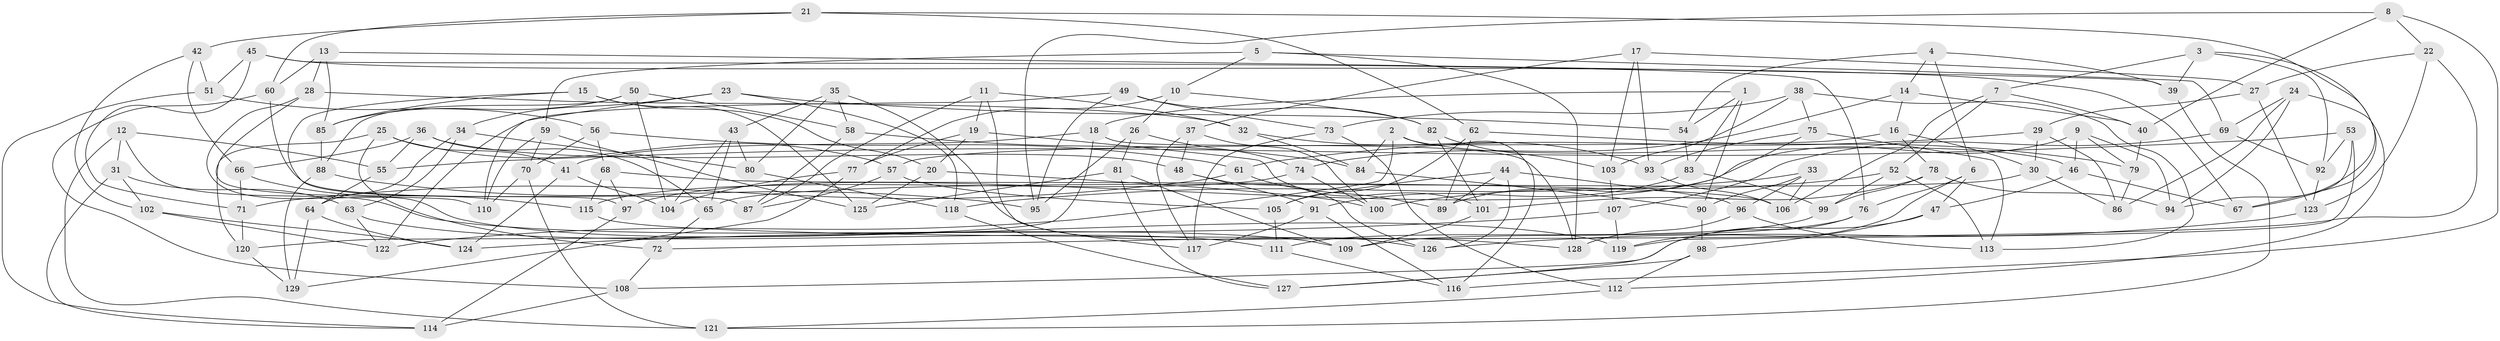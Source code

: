 // coarse degree distribution, {6: 0.275, 8: 0.15, 7: 0.275, 9: 0.1, 5: 0.125, 4: 0.025, 10: 0.05}
// Generated by graph-tools (version 1.1) at 2025/38/03/04/25 23:38:19]
// undirected, 129 vertices, 258 edges
graph export_dot {
  node [color=gray90,style=filled];
  1;
  2;
  3;
  4;
  5;
  6;
  7;
  8;
  9;
  10;
  11;
  12;
  13;
  14;
  15;
  16;
  17;
  18;
  19;
  20;
  21;
  22;
  23;
  24;
  25;
  26;
  27;
  28;
  29;
  30;
  31;
  32;
  33;
  34;
  35;
  36;
  37;
  38;
  39;
  40;
  41;
  42;
  43;
  44;
  45;
  46;
  47;
  48;
  49;
  50;
  51;
  52;
  53;
  54;
  55;
  56;
  57;
  58;
  59;
  60;
  61;
  62;
  63;
  64;
  65;
  66;
  67;
  68;
  69;
  70;
  71;
  72;
  73;
  74;
  75;
  76;
  77;
  78;
  79;
  80;
  81;
  82;
  83;
  84;
  85;
  86;
  87;
  88;
  89;
  90;
  91;
  92;
  93;
  94;
  95;
  96;
  97;
  98;
  99;
  100;
  101;
  102;
  103;
  104;
  105;
  106;
  107;
  108;
  109;
  110;
  111;
  112;
  113;
  114;
  115;
  116;
  117;
  118;
  119;
  120;
  121;
  122;
  123;
  124;
  125;
  126;
  127;
  128;
  129;
  1 -- 54;
  1 -- 83;
  1 -- 90;
  1 -- 18;
  2 -- 122;
  2 -- 46;
  2 -- 116;
  2 -- 84;
  3 -- 67;
  3 -- 92;
  3 -- 39;
  3 -- 7;
  4 -- 14;
  4 -- 54;
  4 -- 39;
  4 -- 6;
  5 -- 128;
  5 -- 10;
  5 -- 59;
  5 -- 69;
  6 -- 119;
  6 -- 76;
  6 -- 47;
  7 -- 52;
  7 -- 40;
  7 -- 106;
  8 -- 95;
  8 -- 116;
  8 -- 40;
  8 -- 22;
  9 -- 79;
  9 -- 94;
  9 -- 97;
  9 -- 46;
  10 -- 26;
  10 -- 82;
  10 -- 77;
  11 -- 32;
  11 -- 19;
  11 -- 87;
  11 -- 117;
  12 -- 31;
  12 -- 55;
  12 -- 121;
  12 -- 109;
  13 -- 28;
  13 -- 60;
  13 -- 39;
  13 -- 85;
  14 -- 74;
  14 -- 40;
  14 -- 16;
  15 -- 125;
  15 -- 97;
  15 -- 85;
  15 -- 20;
  16 -- 57;
  16 -- 78;
  16 -- 30;
  17 -- 27;
  17 -- 93;
  17 -- 103;
  17 -- 37;
  18 -- 128;
  18 -- 120;
  18 -- 41;
  19 -- 101;
  19 -- 20;
  19 -- 77;
  20 -- 125;
  20 -- 100;
  21 -- 42;
  21 -- 94;
  21 -- 60;
  21 -- 62;
  22 -- 123;
  22 -- 27;
  22 -- 72;
  23 -- 110;
  23 -- 34;
  23 -- 118;
  23 -- 54;
  24 -- 94;
  24 -- 86;
  24 -- 112;
  24 -- 69;
  25 -- 41;
  25 -- 120;
  25 -- 72;
  25 -- 57;
  26 -- 74;
  26 -- 81;
  26 -- 95;
  27 -- 29;
  27 -- 123;
  28 -- 119;
  28 -- 32;
  28 -- 110;
  29 -- 61;
  29 -- 86;
  29 -- 30;
  30 -- 86;
  30 -- 65;
  31 -- 102;
  31 -- 114;
  31 -- 63;
  32 -- 93;
  32 -- 84;
  33 -- 106;
  33 -- 96;
  33 -- 90;
  33 -- 118;
  34 -- 80;
  34 -- 63;
  34 -- 64;
  35 -- 58;
  35 -- 80;
  35 -- 126;
  35 -- 43;
  36 -- 66;
  36 -- 65;
  36 -- 55;
  36 -- 48;
  37 -- 100;
  37 -- 48;
  37 -- 117;
  38 -- 73;
  38 -- 113;
  38 -- 75;
  38 -- 103;
  39 -- 121;
  40 -- 79;
  41 -- 104;
  41 -- 124;
  42 -- 51;
  42 -- 102;
  42 -- 66;
  43 -- 80;
  43 -- 65;
  43 -- 104;
  44 -- 105;
  44 -- 126;
  44 -- 96;
  44 -- 89;
  45 -- 76;
  45 -- 71;
  45 -- 67;
  45 -- 51;
  46 -- 67;
  46 -- 47;
  47 -- 98;
  47 -- 108;
  48 -- 91;
  48 -- 126;
  49 -- 95;
  49 -- 122;
  49 -- 73;
  49 -- 82;
  50 -- 104;
  50 -- 58;
  50 -- 85;
  50 -- 88;
  51 -- 114;
  51 -- 56;
  52 -- 113;
  52 -- 100;
  52 -- 99;
  53 -- 92;
  53 -- 55;
  53 -- 119;
  53 -- 67;
  54 -- 83;
  55 -- 64;
  56 -- 61;
  56 -- 70;
  56 -- 68;
  57 -- 87;
  57 -- 105;
  58 -- 87;
  58 -- 84;
  59 -- 110;
  59 -- 125;
  59 -- 70;
  60 -- 87;
  60 -- 108;
  61 -- 89;
  61 -- 71;
  62 -- 89;
  62 -- 105;
  62 -- 79;
  63 -- 122;
  63 -- 111;
  64 -- 129;
  64 -- 124;
  65 -- 72;
  66 -- 115;
  66 -- 71;
  68 -- 115;
  68 -- 97;
  68 -- 106;
  69 -- 92;
  69 -- 107;
  70 -- 121;
  70 -- 110;
  71 -- 120;
  72 -- 108;
  73 -- 117;
  73 -- 112;
  74 -- 115;
  74 -- 100;
  75 -- 89;
  75 -- 93;
  75 -- 113;
  76 -- 109;
  76 -- 127;
  77 -- 129;
  77 -- 104;
  78 -- 99;
  78 -- 101;
  78 -- 94;
  79 -- 86;
  80 -- 118;
  81 -- 125;
  81 -- 109;
  81 -- 127;
  82 -- 103;
  82 -- 101;
  83 -- 91;
  83 -- 99;
  84 -- 90;
  85 -- 88;
  88 -- 129;
  88 -- 95;
  90 -- 98;
  91 -- 117;
  91 -- 116;
  92 -- 123;
  93 -- 106;
  96 -- 128;
  96 -- 113;
  97 -- 114;
  98 -- 127;
  98 -- 112;
  99 -- 111;
  101 -- 109;
  102 -- 122;
  102 -- 124;
  103 -- 107;
  105 -- 111;
  107 -- 119;
  107 -- 124;
  108 -- 114;
  111 -- 116;
  112 -- 121;
  115 -- 128;
  118 -- 127;
  120 -- 129;
  123 -- 126;
}
